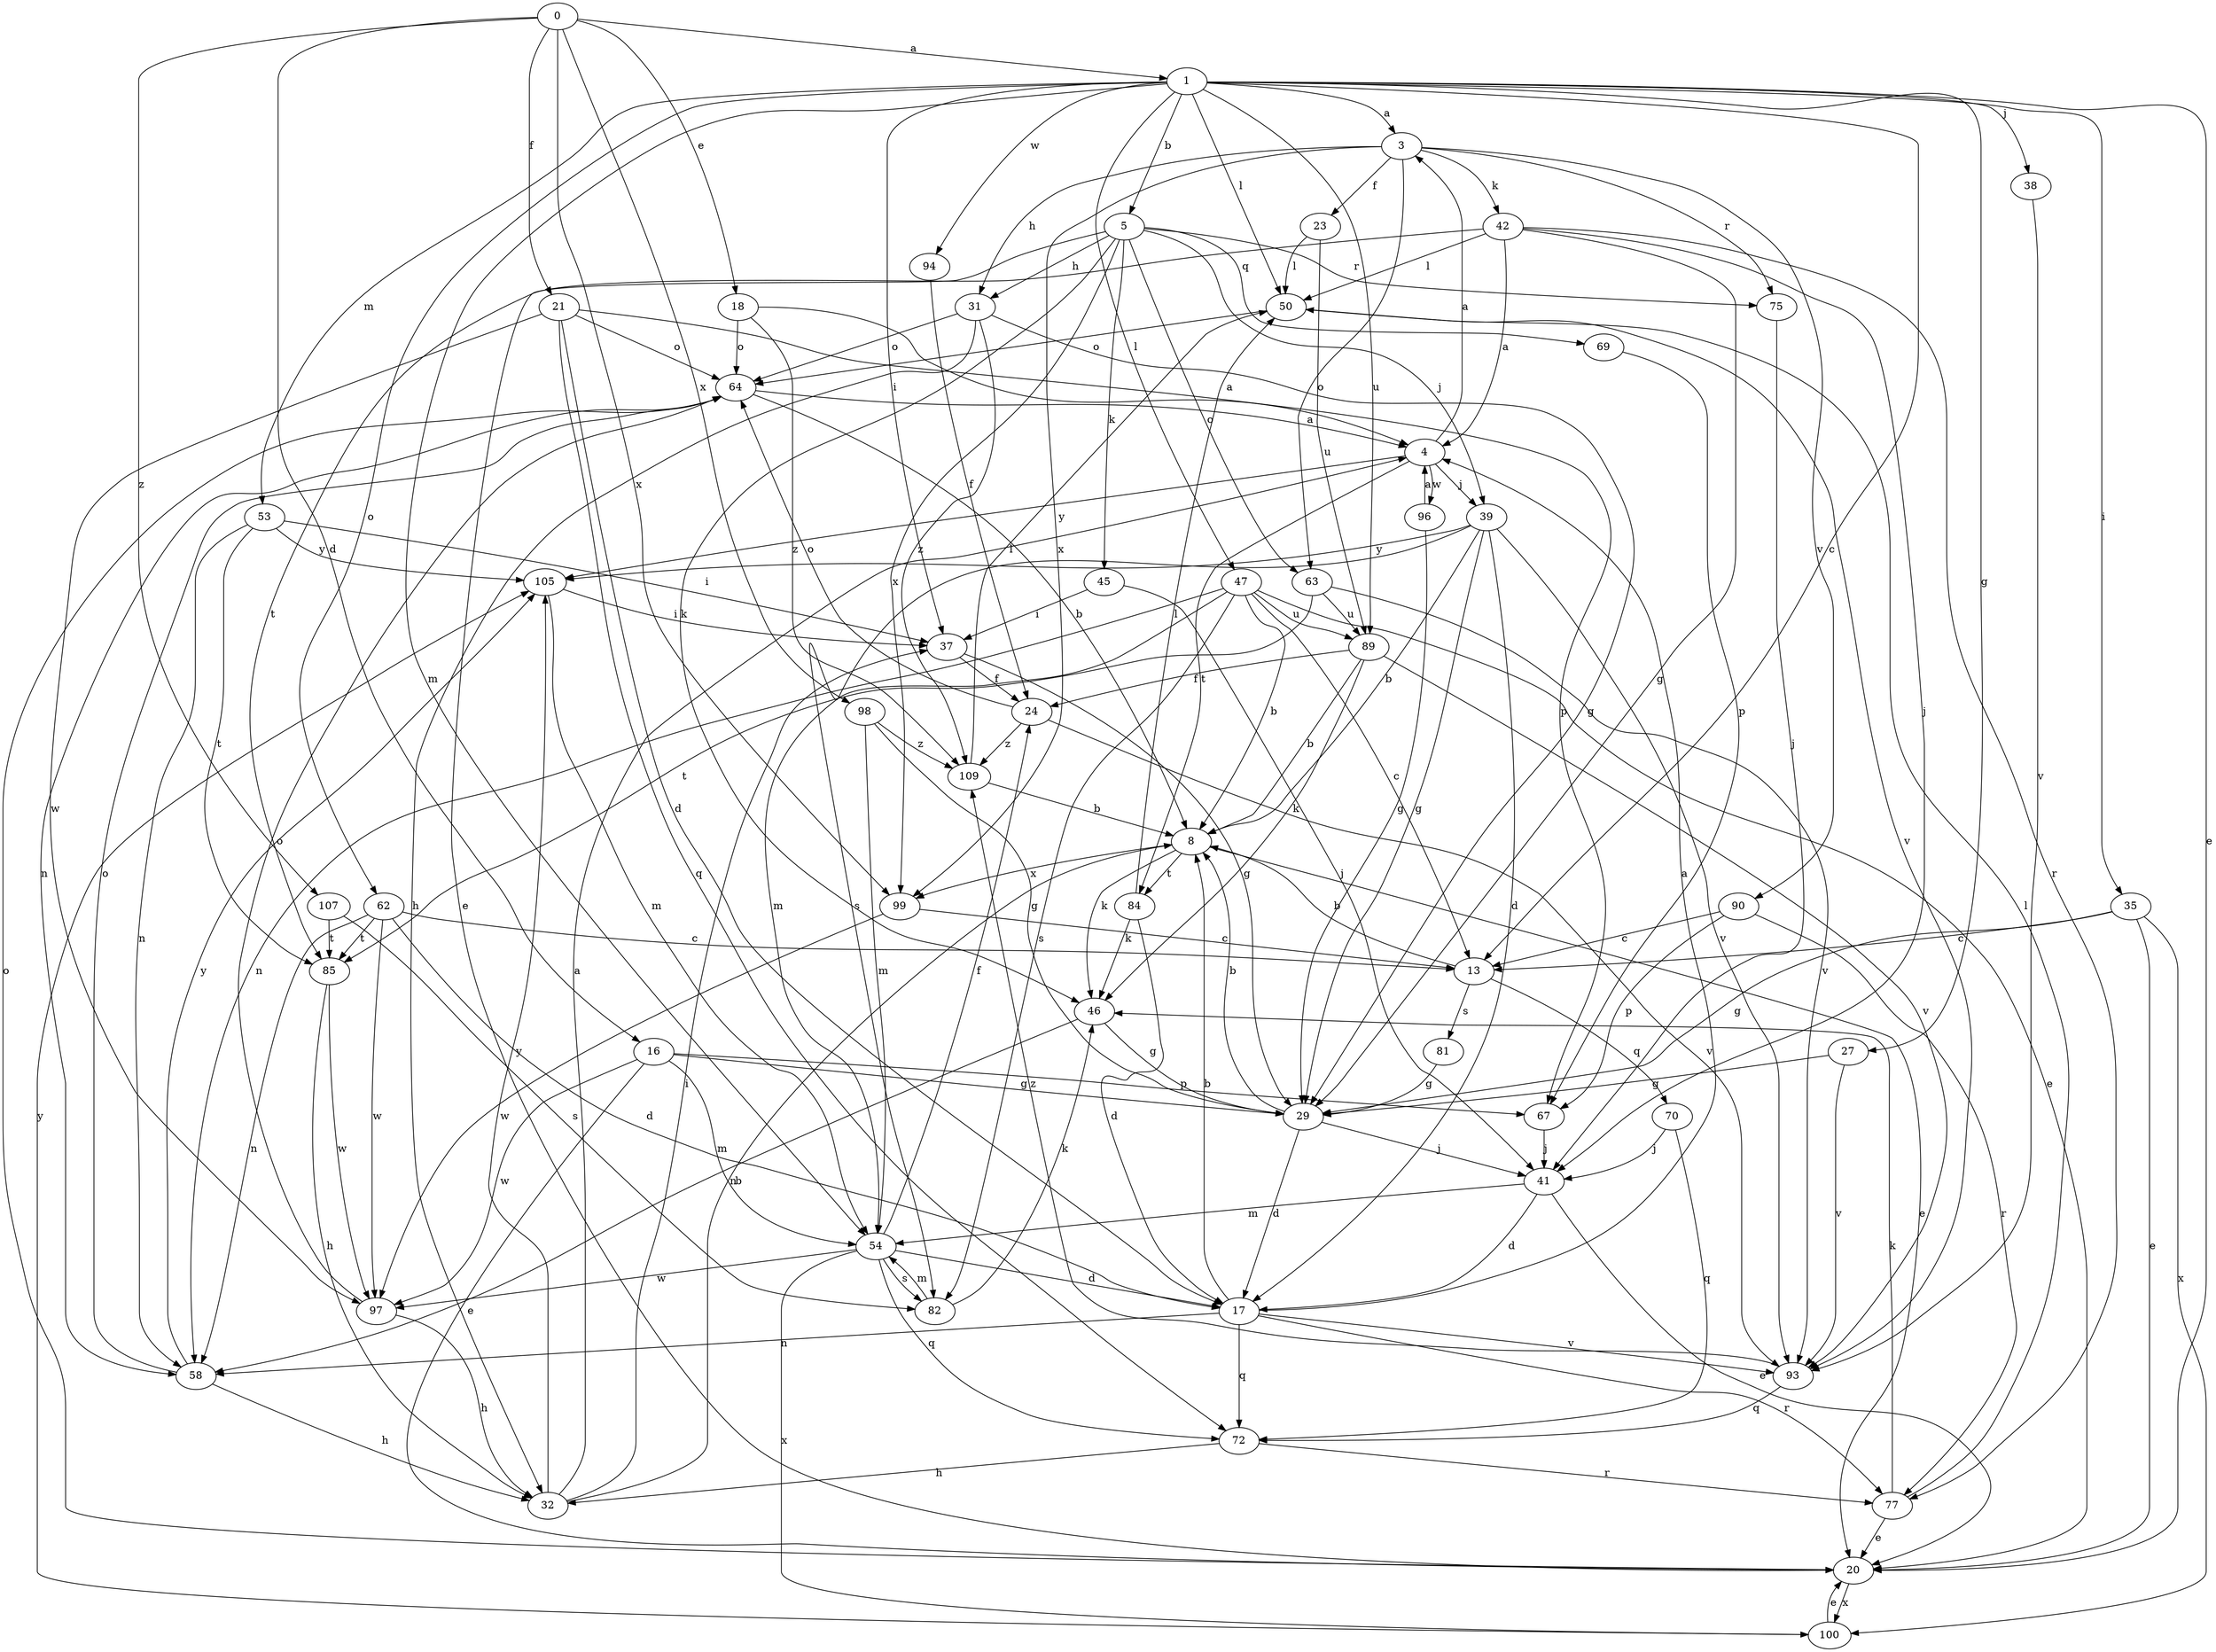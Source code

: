 strict digraph  {
0;
1;
3;
4;
5;
8;
13;
16;
17;
18;
20;
21;
23;
24;
27;
29;
31;
32;
35;
37;
38;
39;
41;
42;
45;
46;
47;
50;
53;
54;
58;
62;
63;
64;
67;
69;
70;
72;
75;
77;
81;
82;
84;
85;
89;
90;
93;
94;
96;
97;
98;
99;
100;
105;
107;
109;
0 -> 1  [label=a];
0 -> 16  [label=d];
0 -> 18  [label=e];
0 -> 21  [label=f];
0 -> 98  [label=x];
0 -> 99  [label=x];
0 -> 107  [label=z];
1 -> 3  [label=a];
1 -> 5  [label=b];
1 -> 13  [label=c];
1 -> 20  [label=e];
1 -> 27  [label=g];
1 -> 35  [label=i];
1 -> 37  [label=i];
1 -> 38  [label=j];
1 -> 47  [label=l];
1 -> 50  [label=l];
1 -> 53  [label=m];
1 -> 54  [label=m];
1 -> 62  [label=o];
1 -> 89  [label=u];
1 -> 94  [label=w];
3 -> 23  [label=f];
3 -> 31  [label=h];
3 -> 42  [label=k];
3 -> 63  [label=o];
3 -> 75  [label=r];
3 -> 90  [label=v];
3 -> 99  [label=x];
4 -> 3  [label=a];
4 -> 39  [label=j];
4 -> 84  [label=t];
4 -> 96  [label=w];
4 -> 105  [label=y];
5 -> 20  [label=e];
5 -> 31  [label=h];
5 -> 39  [label=j];
5 -> 45  [label=k];
5 -> 46  [label=k];
5 -> 63  [label=o];
5 -> 69  [label=q];
5 -> 75  [label=r];
5 -> 99  [label=x];
8 -> 20  [label=e];
8 -> 46  [label=k];
8 -> 84  [label=t];
8 -> 99  [label=x];
13 -> 8  [label=b];
13 -> 70  [label=q];
13 -> 81  [label=s];
16 -> 20  [label=e];
16 -> 29  [label=g];
16 -> 54  [label=m];
16 -> 67  [label=p];
16 -> 97  [label=w];
17 -> 4  [label=a];
17 -> 8  [label=b];
17 -> 58  [label=n];
17 -> 72  [label=q];
17 -> 77  [label=r];
17 -> 93  [label=v];
18 -> 4  [label=a];
18 -> 64  [label=o];
18 -> 109  [label=z];
20 -> 64  [label=o];
20 -> 100  [label=x];
21 -> 17  [label=d];
21 -> 64  [label=o];
21 -> 67  [label=p];
21 -> 72  [label=q];
21 -> 97  [label=w];
23 -> 50  [label=l];
23 -> 89  [label=u];
24 -> 64  [label=o];
24 -> 93  [label=v];
24 -> 109  [label=z];
27 -> 29  [label=g];
27 -> 93  [label=v];
29 -> 8  [label=b];
29 -> 17  [label=d];
29 -> 41  [label=j];
31 -> 29  [label=g];
31 -> 32  [label=h];
31 -> 64  [label=o];
31 -> 109  [label=z];
32 -> 4  [label=a];
32 -> 8  [label=b];
32 -> 37  [label=i];
32 -> 105  [label=y];
35 -> 13  [label=c];
35 -> 20  [label=e];
35 -> 29  [label=g];
35 -> 100  [label=x];
37 -> 24  [label=f];
37 -> 29  [label=g];
38 -> 93  [label=v];
39 -> 8  [label=b];
39 -> 17  [label=d];
39 -> 29  [label=g];
39 -> 82  [label=s];
39 -> 93  [label=v];
39 -> 105  [label=y];
41 -> 17  [label=d];
41 -> 20  [label=e];
41 -> 54  [label=m];
42 -> 4  [label=a];
42 -> 29  [label=g];
42 -> 41  [label=j];
42 -> 50  [label=l];
42 -> 77  [label=r];
42 -> 85  [label=t];
45 -> 37  [label=i];
45 -> 41  [label=j];
46 -> 29  [label=g];
46 -> 58  [label=n];
47 -> 8  [label=b];
47 -> 13  [label=c];
47 -> 20  [label=e];
47 -> 54  [label=m];
47 -> 58  [label=n];
47 -> 82  [label=s];
47 -> 89  [label=u];
50 -> 64  [label=o];
50 -> 93  [label=v];
53 -> 37  [label=i];
53 -> 58  [label=n];
53 -> 85  [label=t];
53 -> 105  [label=y];
54 -> 17  [label=d];
54 -> 24  [label=f];
54 -> 72  [label=q];
54 -> 82  [label=s];
54 -> 97  [label=w];
54 -> 100  [label=x];
58 -> 32  [label=h];
58 -> 64  [label=o];
58 -> 105  [label=y];
62 -> 13  [label=c];
62 -> 17  [label=d];
62 -> 58  [label=n];
62 -> 85  [label=t];
62 -> 97  [label=w];
63 -> 85  [label=t];
63 -> 89  [label=u];
63 -> 93  [label=v];
64 -> 4  [label=a];
64 -> 8  [label=b];
64 -> 58  [label=n];
67 -> 41  [label=j];
69 -> 67  [label=p];
70 -> 41  [label=j];
70 -> 72  [label=q];
72 -> 32  [label=h];
72 -> 77  [label=r];
75 -> 41  [label=j];
77 -> 20  [label=e];
77 -> 46  [label=k];
77 -> 50  [label=l];
81 -> 29  [label=g];
82 -> 46  [label=k];
82 -> 54  [label=m];
84 -> 17  [label=d];
84 -> 46  [label=k];
84 -> 50  [label=l];
85 -> 32  [label=h];
85 -> 97  [label=w];
89 -> 8  [label=b];
89 -> 24  [label=f];
89 -> 46  [label=k];
89 -> 93  [label=v];
90 -> 13  [label=c];
90 -> 67  [label=p];
90 -> 77  [label=r];
93 -> 72  [label=q];
93 -> 109  [label=z];
94 -> 24  [label=f];
96 -> 4  [label=a];
96 -> 29  [label=g];
97 -> 32  [label=h];
97 -> 64  [label=o];
98 -> 29  [label=g];
98 -> 54  [label=m];
98 -> 109  [label=z];
99 -> 13  [label=c];
99 -> 97  [label=w];
100 -> 20  [label=e];
100 -> 105  [label=y];
105 -> 37  [label=i];
105 -> 54  [label=m];
107 -> 82  [label=s];
107 -> 85  [label=t];
109 -> 8  [label=b];
109 -> 50  [label=l];
}
